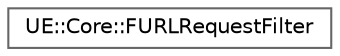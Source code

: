 digraph "Graphical Class Hierarchy"
{
 // INTERACTIVE_SVG=YES
 // LATEX_PDF_SIZE
  bgcolor="transparent";
  edge [fontname=Helvetica,fontsize=10,labelfontname=Helvetica,labelfontsize=10];
  node [fontname=Helvetica,fontsize=10,shape=box,height=0.2,width=0.4];
  rankdir="LR";
  Node0 [id="Node000000",label="UE::Core::FURLRequestFilter",height=0.2,width=0.4,color="grey40", fillcolor="white", style="filled",URL="$d4/d14/classUE_1_1Core_1_1FURLRequestFilter.html",tooltip="A filter that can used to restrict URL schemes and domains to known-safe values."];
}
